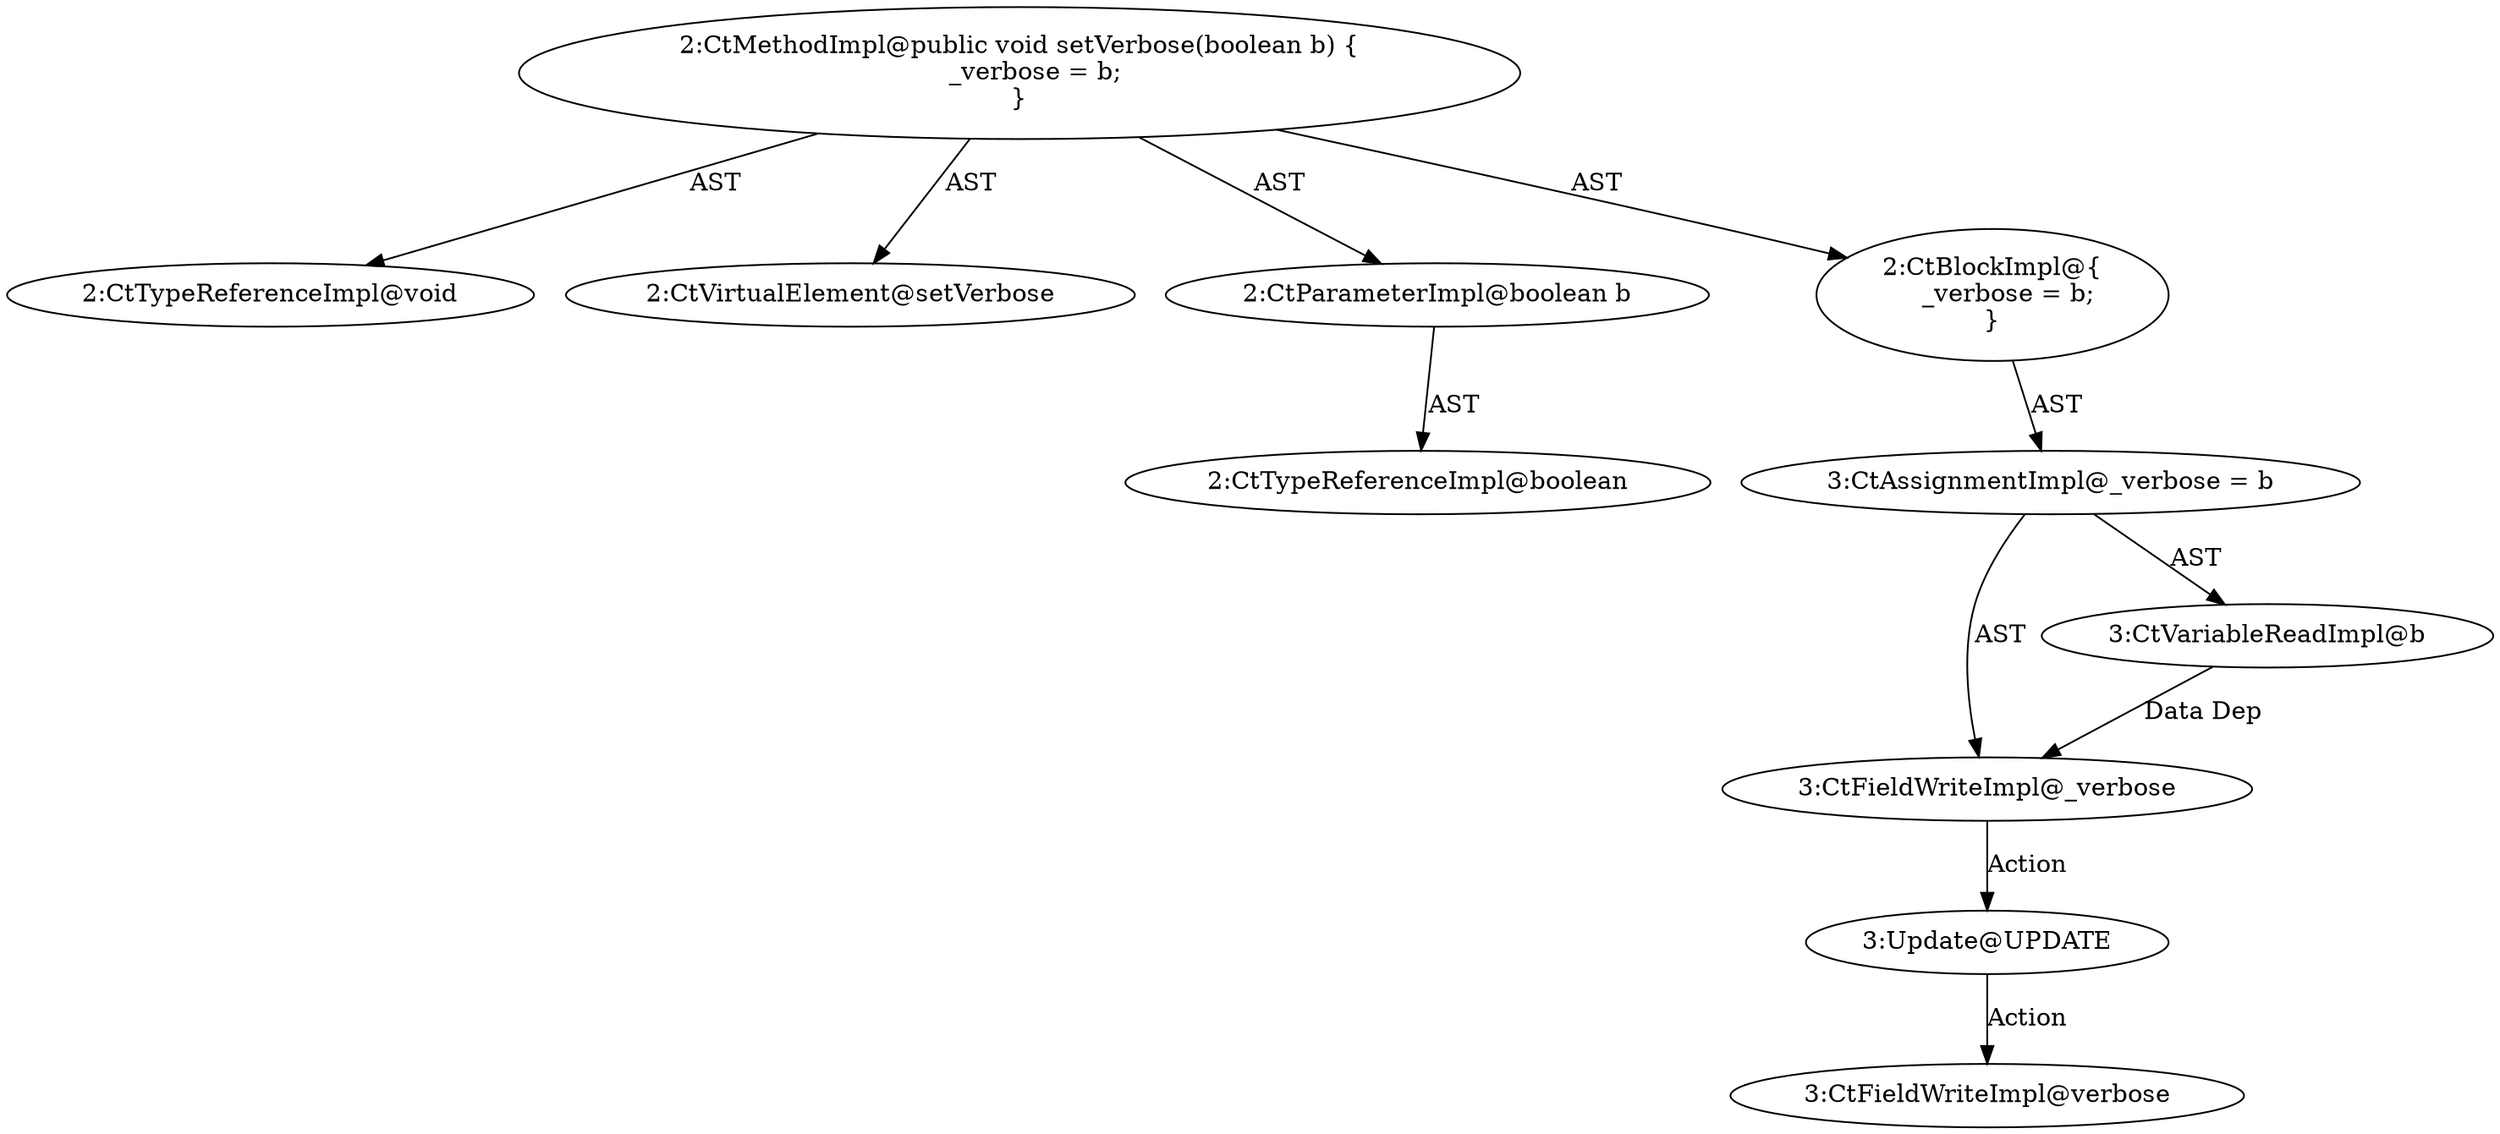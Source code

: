 digraph "setVerbose#?,boolean" {
0 [label="2:CtTypeReferenceImpl@void" shape=ellipse]
1 [label="2:CtVirtualElement@setVerbose" shape=ellipse]
2 [label="2:CtParameterImpl@boolean b" shape=ellipse]
3 [label="2:CtTypeReferenceImpl@boolean" shape=ellipse]
4 [label="3:CtFieldWriteImpl@_verbose" shape=ellipse]
5 [label="3:CtVariableReadImpl@b" shape=ellipse]
6 [label="3:CtAssignmentImpl@_verbose = b" shape=ellipse]
7 [label="2:CtBlockImpl@\{
    _verbose = b;
\}" shape=ellipse]
8 [label="2:CtMethodImpl@public void setVerbose(boolean b) \{
    _verbose = b;
\}" shape=ellipse]
9 [label="3:Update@UPDATE" shape=ellipse]
10 [label="3:CtFieldWriteImpl@verbose" shape=ellipse]
2 -> 3 [label="AST"];
4 -> 9 [label="Action"];
5 -> 4 [label="Data Dep"];
6 -> 4 [label="AST"];
6 -> 5 [label="AST"];
7 -> 6 [label="AST"];
8 -> 1 [label="AST"];
8 -> 0 [label="AST"];
8 -> 2 [label="AST"];
8 -> 7 [label="AST"];
9 -> 10 [label="Action"];
}